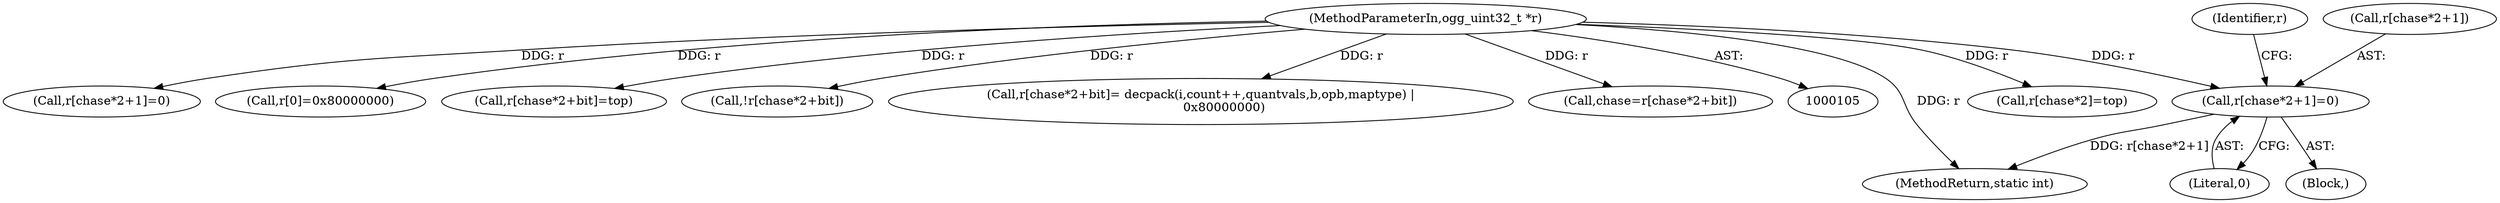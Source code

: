 digraph "0_Android_eeb4e45d5683f88488c083ecf142dc89bc3f0b47_0@array" {
"1000246" [label="(Call,r[chase*2+1]=0)"];
"1000108" [label="(MethodParameterIn,ogg_uint32_t *r)"];
"1000246" [label="(Call,r[chase*2+1]=0)"];
"1000281" [label="(Identifier,r)"];
"1000247" [label="(Call,r[chase*2+1])"];
"1000239" [label="(Call,r[chase*2]=top)"];
"1000335" [label="(Call,r[chase*2+1]=0)"];
"1000108" [label="(MethodParameterIn,ogg_uint32_t *r)"];
"1000464" [label="(MethodReturn,static int)"];
"1000136" [label="(Call,r[0]=0x80000000)"];
"1000287" [label="(Call,r[chase*2+bit]=top)"];
"1000279" [label="(Call,!r[chase*2+bit])"];
"1000344" [label="(Call,r[chase*2+bit]= decpack(i,count++,quantvals,b,opb,maptype) |\n            0x80000000)"];
"1000226" [label="(Block,)"];
"1000296" [label="(Call,chase=r[chase*2+bit])"];
"1000254" [label="(Literal,0)"];
"1000246" -> "1000226"  [label="AST: "];
"1000246" -> "1000254"  [label="CFG: "];
"1000247" -> "1000246"  [label="AST: "];
"1000254" -> "1000246"  [label="AST: "];
"1000281" -> "1000246"  [label="CFG: "];
"1000246" -> "1000464"  [label="DDG: r[chase*2+1]"];
"1000108" -> "1000246"  [label="DDG: r"];
"1000108" -> "1000105"  [label="AST: "];
"1000108" -> "1000464"  [label="DDG: r"];
"1000108" -> "1000136"  [label="DDG: r"];
"1000108" -> "1000239"  [label="DDG: r"];
"1000108" -> "1000279"  [label="DDG: r"];
"1000108" -> "1000287"  [label="DDG: r"];
"1000108" -> "1000296"  [label="DDG: r"];
"1000108" -> "1000335"  [label="DDG: r"];
"1000108" -> "1000344"  [label="DDG: r"];
}
